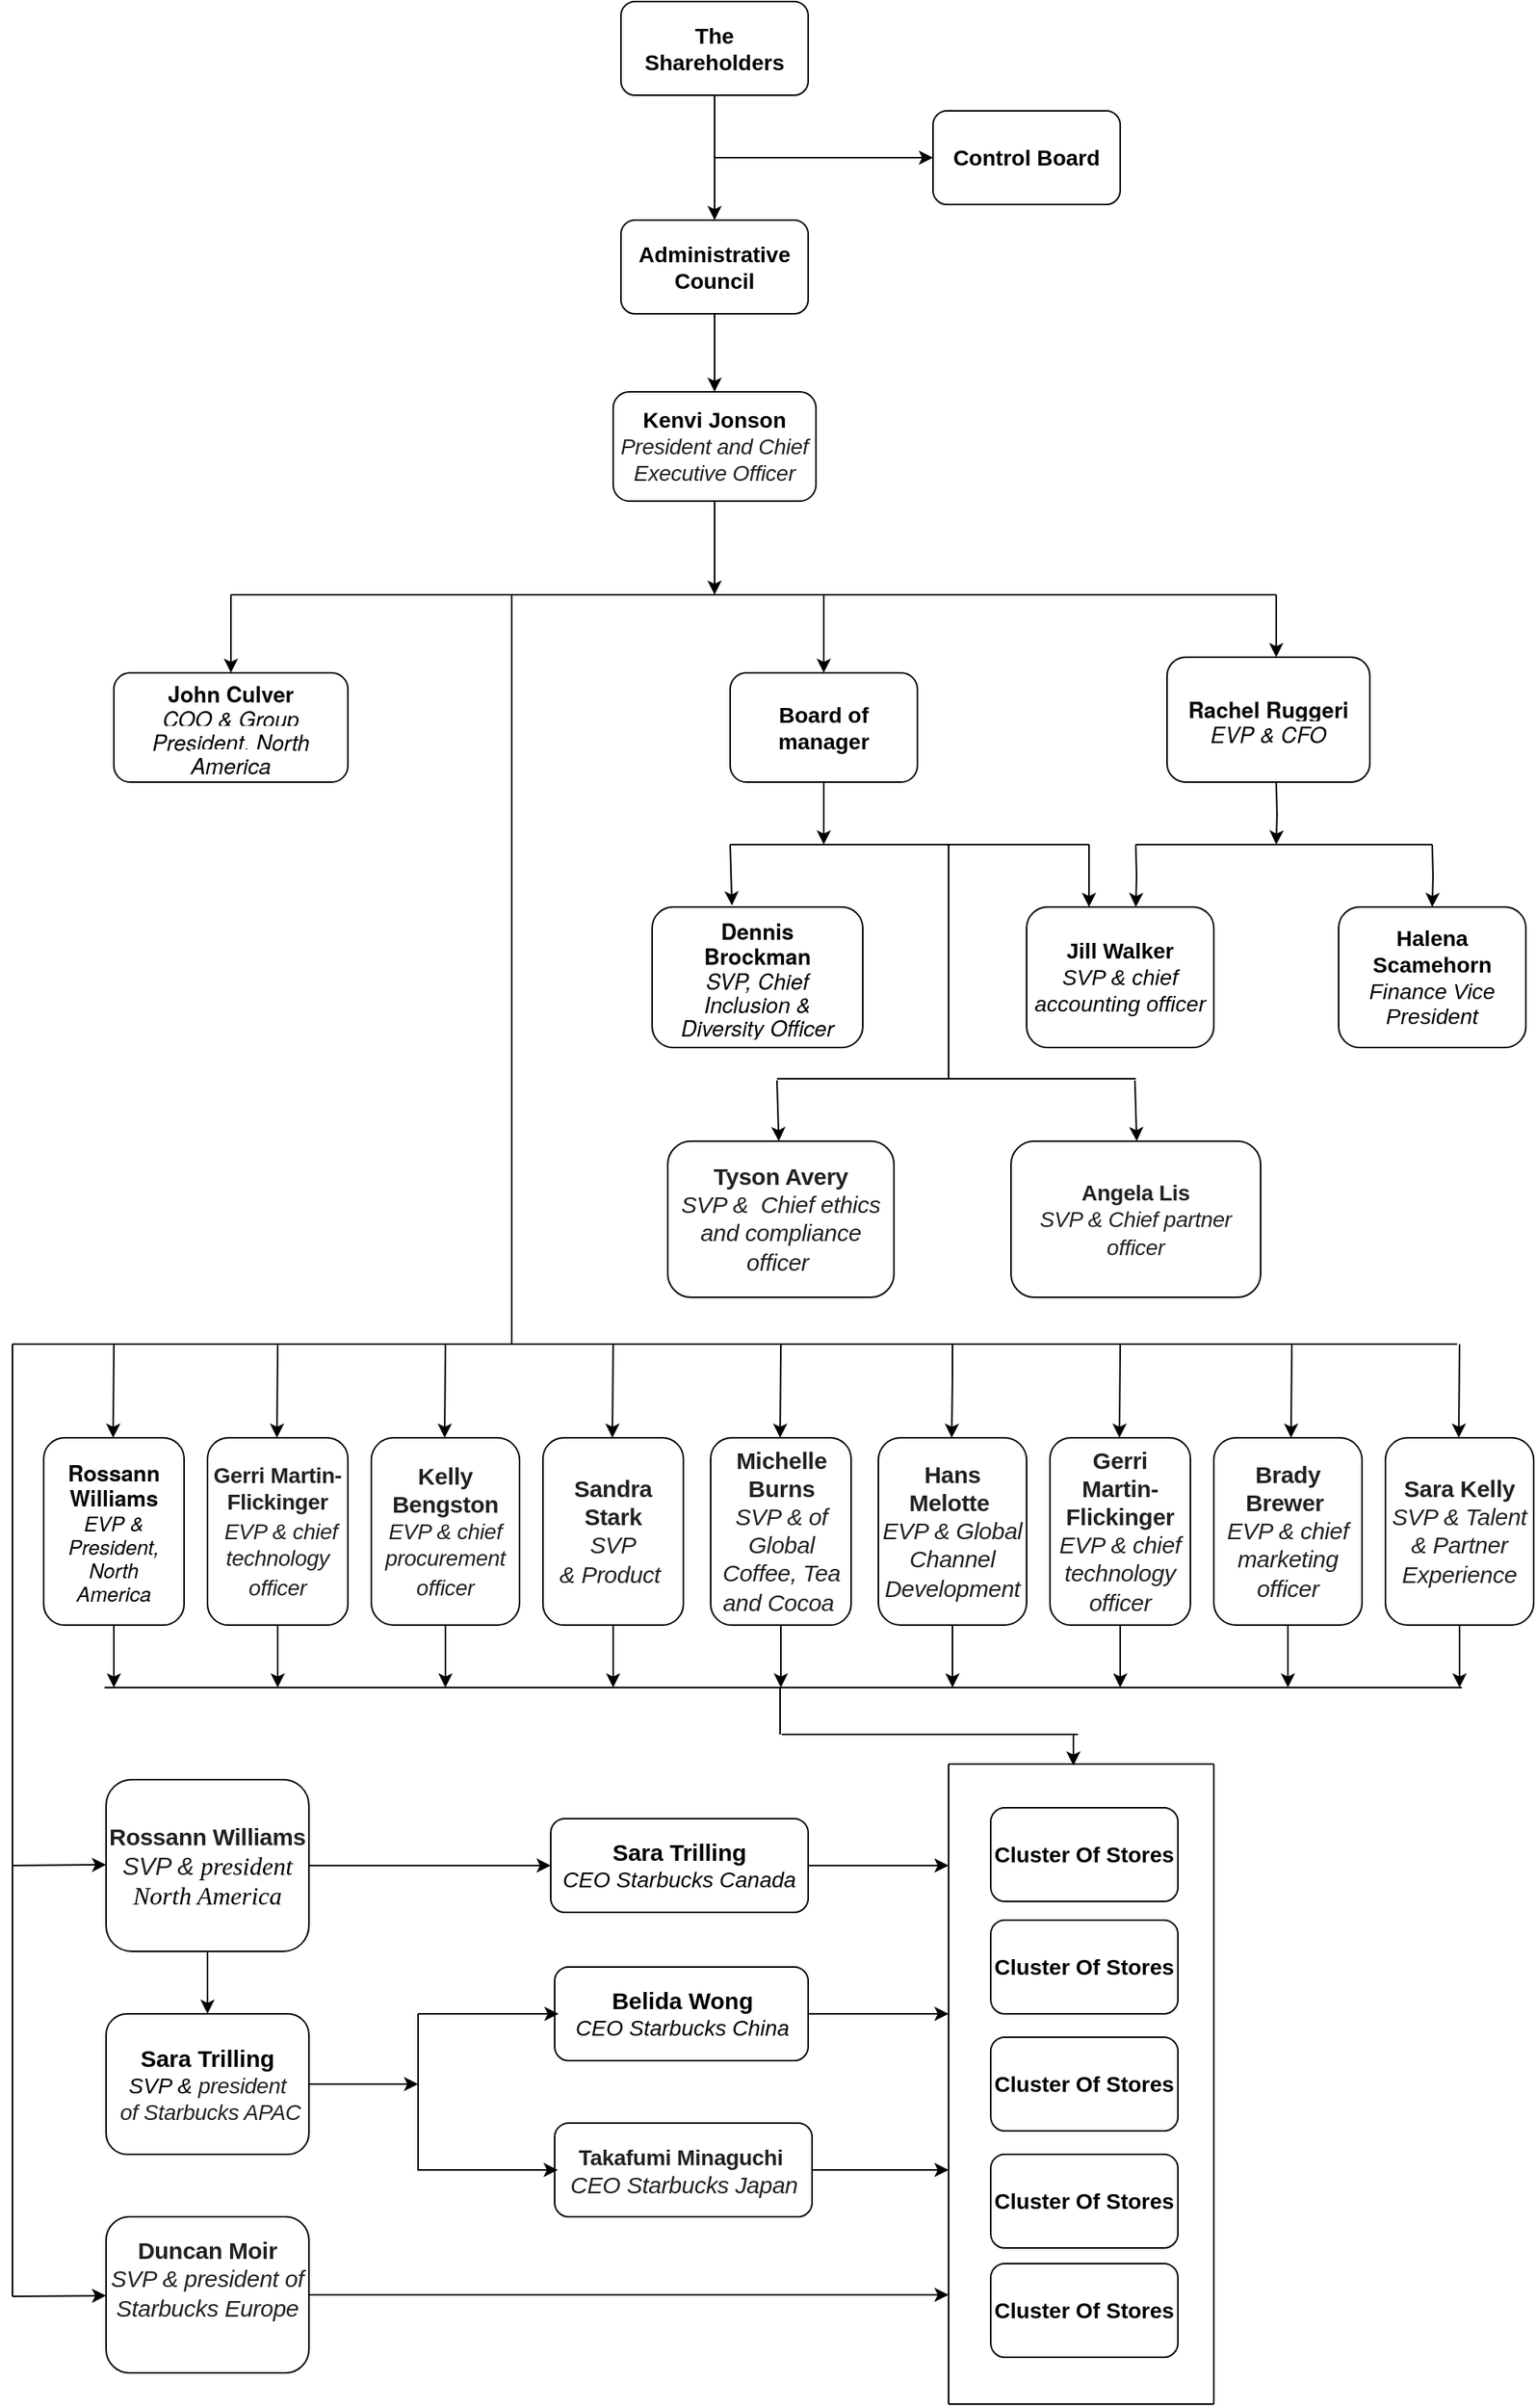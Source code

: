 <mxfile version="15.7.4" type="github"><diagram id="qDQVVjZggAvq5iXtG7DZ" name="Page-1"><mxGraphModel dx="1483" dy="827" grid="0" gridSize="10" guides="1" tooltips="1" connect="1" arrows="1" fold="1" page="1" pageScale="1" pageWidth="1169" pageHeight="1654" math="0" shadow="0"><root><mxCell id="0"/><mxCell id="1" parent="0"/><mxCell id="n83esbBirV2OATA_u-Oh-4" style="edgeStyle=orthogonalEdgeStyle;rounded=0;orthogonalLoop=1;jettySize=auto;html=1;entryX=0.5;entryY=0;entryDx=0;entryDy=0;" edge="1" parent="1" source="n83esbBirV2OATA_u-Oh-1" target="n83esbBirV2OATA_u-Oh-3"><mxGeometry relative="1" as="geometry"/></mxCell><mxCell id="n83esbBirV2OATA_u-Oh-1" value="&lt;b&gt;&lt;font style=&quot;font-size: 14px&quot;&gt;The Shareholders&lt;/font&gt;&lt;/b&gt;" style="rounded=1;whiteSpace=wrap;html=1;" vertex="1" parent="1"><mxGeometry x="480" y="20" width="120" height="60" as="geometry"/></mxCell><mxCell id="n83esbBirV2OATA_u-Oh-10" style="edgeStyle=orthogonalEdgeStyle;rounded=0;orthogonalLoop=1;jettySize=auto;html=1;entryX=0.5;entryY=0;entryDx=0;entryDy=0;" edge="1" parent="1" source="n83esbBirV2OATA_u-Oh-3" target="n83esbBirV2OATA_u-Oh-8"><mxGeometry relative="1" as="geometry"/></mxCell><mxCell id="n83esbBirV2OATA_u-Oh-3" value="&lt;b&gt;&lt;font style=&quot;font-size: 14px&quot;&gt;Administrative Council&lt;/font&gt;&lt;/b&gt;" style="rounded=1;whiteSpace=wrap;html=1;" vertex="1" parent="1"><mxGeometry x="480" y="160" width="120" height="60" as="geometry"/></mxCell><mxCell id="n83esbBirV2OATA_u-Oh-5" value="&lt;b&gt;&lt;font style=&quot;font-size: 14px&quot;&gt;Control Board&lt;/font&gt;&lt;/b&gt;" style="rounded=1;whiteSpace=wrap;html=1;" vertex="1" parent="1"><mxGeometry x="680" y="90" width="120" height="60" as="geometry"/></mxCell><mxCell id="n83esbBirV2OATA_u-Oh-7" value="" style="endArrow=classic;html=1;rounded=0;entryX=0;entryY=0.5;entryDx=0;entryDy=0;" edge="1" parent="1" target="n83esbBirV2OATA_u-Oh-5"><mxGeometry width="50" height="50" relative="1" as="geometry"><mxPoint x="540" y="120" as="sourcePoint"/><mxPoint x="490" y="270" as="targetPoint"/></mxGeometry></mxCell><mxCell id="n83esbBirV2OATA_u-Oh-12" style="edgeStyle=orthogonalEdgeStyle;rounded=0;orthogonalLoop=1;jettySize=auto;html=1;exitX=0.5;exitY=1;exitDx=0;exitDy=0;" edge="1" parent="1" source="n83esbBirV2OATA_u-Oh-8"><mxGeometry relative="1" as="geometry"><mxPoint x="540" y="400" as="targetPoint"/></mxGeometry></mxCell><mxCell id="n83esbBirV2OATA_u-Oh-8" value="&lt;font style=&quot;font-size: 14px&quot;&gt;&lt;b&gt;&lt;font style=&quot;font-size: 14px&quot;&gt;Kenvi Jonson&lt;/font&gt;&lt;/b&gt;&lt;br&gt;&lt;span style=&quot;color: rgba(0 , 0 , 0 , 0.87) ; font-family: &amp;#34;sodo sans&amp;#34; , , &amp;#34;blinkmacsystemfont&amp;#34; , &amp;#34;segoe ui&amp;#34; , &amp;#34;roboto&amp;#34; , &amp;#34;oxygen&amp;#34; , &amp;#34;ubuntu&amp;#34; , &amp;#34;cantarell&amp;#34; , &amp;#34;fira sans&amp;#34; , &amp;#34;droid sans&amp;#34; , &amp;#34;helvetica neue&amp;#34; , sans-serif ; letter-spacing: -0.14px ; background-color: rgb(255 , 255 , 255)&quot;&gt;&lt;font style=&quot;font-size: 14px&quot;&gt;&lt;i&gt;President and Chief Executive Officer&lt;/i&gt;&lt;/font&gt;&lt;/span&gt;&lt;/font&gt;" style="rounded=1;whiteSpace=wrap;html=1;" vertex="1" parent="1"><mxGeometry x="475" y="270" width="130" height="70" as="geometry"/></mxCell><mxCell id="n83esbBirV2OATA_u-Oh-11" value="&lt;div class=&quot;_26nIL&quot; style=&quot;box-sizing: inherit ; outline: none ; margin-bottom: 1px ; padding: 0px 10px ; line-height: 16px ; overflow: hidden ; color: rgb(10 , 10 , 11) ; font-family: &amp;#34;basis grotesque pro&amp;#34; , &amp;#34;helveticaneue&amp;#34; , sans-serif ; font-size: 14px&quot;&gt;&lt;b&gt;&lt;font style=&quot;font-size: 14px&quot;&gt;John Culver&lt;/font&gt;&lt;/b&gt;&lt;/div&gt;&lt;div class=&quot;_1xSyr&quot; style=&quot;box-sizing: inherit ; line-height: 15px ; overflow: hidden ; padding: 0px 10px ; font-family: &amp;#34;basis grotesque pro&amp;#34; , &amp;#34;helveticaneue&amp;#34; , sans-serif ; font-size: 14px&quot;&gt;&lt;span style=&quot;font-family: &amp;#34;basis grotesque pro&amp;#34; , &amp;#34;helveticaneue&amp;#34; , sans-serif ; background-color: rgb(255 , 255 , 255)&quot;&gt;&lt;font style=&quot;font-size: 14px&quot;&gt;&lt;i&gt;COO &amp;amp; Group President, North America&lt;/i&gt;&lt;/font&gt;&lt;/span&gt;&lt;br&gt;&lt;/div&gt;" style="rounded=1;whiteSpace=wrap;html=1;" vertex="1" parent="1"><mxGeometry x="155" y="450" width="150" height="70" as="geometry"/></mxCell><mxCell id="n83esbBirV2OATA_u-Oh-31" style="edgeStyle=orthogonalEdgeStyle;rounded=0;orthogonalLoop=1;jettySize=auto;html=1;exitX=0.5;exitY=1;exitDx=0;exitDy=0;" edge="1" parent="1" source="n83esbBirV2OATA_u-Oh-13"><mxGeometry relative="1" as="geometry"><mxPoint x="610" y="560" as="targetPoint"/></mxGeometry></mxCell><mxCell id="n83esbBirV2OATA_u-Oh-13" value="&lt;b&gt;&lt;font style=&quot;font-size: 14px&quot;&gt;Board of manager&lt;/font&gt;&lt;/b&gt;" style="rounded=1;whiteSpace=wrap;html=1;" vertex="1" parent="1"><mxGeometry x="550" y="450" width="120" height="70" as="geometry"/></mxCell><mxCell id="n83esbBirV2OATA_u-Oh-16" value="&lt;div class=&quot;_26nIL&quot; style=&quot;box-sizing: inherit ; outline: none ; margin-bottom: 1px ; padding: 0px 10px ; line-height: 16px ; overflow: hidden ; color: rgb(10 , 10 , 11) ; font-family: &amp;#34;basis grotesque pro&amp;#34; , &amp;#34;helveticaneue&amp;#34; , sans-serif ; font-size: 14px&quot;&gt;&lt;font style=&quot;box-sizing: inherit ; vertical-align: inherit ; font-size: 14px&quot;&gt;&lt;b&gt;Rachel Ruggeri&lt;/b&gt;&lt;/font&gt;&lt;/div&gt;&lt;div class=&quot;_1xSyr&quot; style=&quot;box-sizing: inherit ; line-height: 15px ; overflow: hidden ; padding: 0px 10px ; font-family: &amp;#34;basis grotesque pro&amp;#34; , &amp;#34;helveticaneue&amp;#34; , sans-serif ; font-size: 14px&quot;&gt;&lt;font style=&quot;box-sizing: inherit ; vertical-align: inherit ; font-size: 14px&quot;&gt;&lt;i&gt;EVP &amp;amp; CFO&lt;/i&gt;&lt;/font&gt;&lt;/div&gt;" style="rounded=1;whiteSpace=wrap;html=1;" vertex="1" parent="1"><mxGeometry x="830" y="440" width="130" height="80" as="geometry"/></mxCell><mxCell id="n83esbBirV2OATA_u-Oh-20" value="" style="endArrow=none;html=1;rounded=0;" edge="1" parent="1"><mxGeometry width="50" height="50" relative="1" as="geometry"><mxPoint x="230" y="400" as="sourcePoint"/><mxPoint x="900" y="400" as="targetPoint"/></mxGeometry></mxCell><mxCell id="n83esbBirV2OATA_u-Oh-23" value="" style="endArrow=classic;html=1;rounded=0;" edge="1" parent="1" target="n83esbBirV2OATA_u-Oh-11"><mxGeometry width="50" height="50" relative="1" as="geometry"><mxPoint x="230" y="400" as="sourcePoint"/><mxPoint x="490" y="470" as="targetPoint"/></mxGeometry></mxCell><mxCell id="n83esbBirV2OATA_u-Oh-24" value="" style="endArrow=classic;html=1;rounded=0;" edge="1" parent="1" target="n83esbBirV2OATA_u-Oh-13"><mxGeometry width="50" height="50" relative="1" as="geometry"><mxPoint x="610" y="400" as="sourcePoint"/><mxPoint x="490" y="470" as="targetPoint"/></mxGeometry></mxCell><mxCell id="n83esbBirV2OATA_u-Oh-25" value="" style="endArrow=classic;html=1;rounded=0;" edge="1" parent="1"><mxGeometry width="50" height="50" relative="1" as="geometry"><mxPoint x="900" y="400" as="sourcePoint"/><mxPoint x="900" y="440" as="targetPoint"/></mxGeometry></mxCell><mxCell id="n83esbBirV2OATA_u-Oh-26" value="&lt;div class=&quot;_26nIL&quot; style=&quot;box-sizing: inherit ; outline: none ; margin-bottom: 1px ; padding: 0px 10px ; line-height: 16px ; overflow: hidden ; color: rgb(10 , 10 , 11) ; font-family: &amp;#34;basis grotesque pro&amp;#34; , &amp;#34;helveticaneue&amp;#34; , sans-serif ; font-size: 14px&quot;&gt;&lt;b&gt;&lt;font style=&quot;font-size: 14px&quot;&gt;Dennis Brockman&lt;/font&gt;&lt;/b&gt;&lt;/div&gt;&lt;div class=&quot;_1xSyr&quot; style=&quot;box-sizing: inherit ; line-height: 15px ; overflow: hidden ; padding: 0px 10px ; font-family: &amp;#34;basis grotesque pro&amp;#34; , &amp;#34;helveticaneue&amp;#34; , sans-serif ; font-size: 14px&quot;&gt;&lt;font style=&quot;font-size: 14px&quot;&gt;&lt;i&gt;SVP, Chief Inclusion &amp;amp; Diversity Officer&lt;/i&gt;&lt;/font&gt;&lt;/div&gt;" style="rounded=1;whiteSpace=wrap;html=1;" vertex="1" parent="1"><mxGeometry x="500" y="600" width="135" height="90" as="geometry"/></mxCell><mxCell id="n83esbBirV2OATA_u-Oh-27" value="&lt;font style=&quot;font-size: 14px&quot;&gt;&lt;font style=&quot;font-size: 14px&quot;&gt;&lt;b&gt;Jill Walker&lt;/b&gt;&lt;/font&gt;&lt;br&gt;&lt;i&gt;SVP &amp;amp; chief accounting officer&lt;/i&gt;&lt;/font&gt;" style="rounded=1;whiteSpace=wrap;html=1;" vertex="1" parent="1"><mxGeometry x="740" y="600" width="120" height="90" as="geometry"/></mxCell><mxCell id="n83esbBirV2OATA_u-Oh-28" value="&lt;font style=&quot;font-size: 14px&quot;&gt;&lt;b&gt;&lt;font style=&quot;font-size: 14px&quot;&gt;Halena Scamehorn&lt;/font&gt;&lt;/b&gt;&lt;br&gt;&lt;i&gt;Finance Vice President&lt;/i&gt;&lt;/font&gt;" style="rounded=1;whiteSpace=wrap;html=1;" vertex="1" parent="1"><mxGeometry x="940" y="600" width="120" height="90" as="geometry"/></mxCell><mxCell id="n83esbBirV2OATA_u-Oh-32" value="" style="endArrow=none;html=1;rounded=0;" edge="1" parent="1"><mxGeometry width="50" height="50" relative="1" as="geometry"><mxPoint x="550" y="560" as="sourcePoint"/><mxPoint x="780" y="560" as="targetPoint"/></mxGeometry></mxCell><mxCell id="n83esbBirV2OATA_u-Oh-33" value="" style="endArrow=classic;html=1;rounded=0;entryX=0.379;entryY=-0.011;entryDx=0;entryDy=0;entryPerimeter=0;" edge="1" parent="1" target="n83esbBirV2OATA_u-Oh-26"><mxGeometry width="50" height="50" relative="1" as="geometry"><mxPoint x="550" y="560" as="sourcePoint"/><mxPoint x="580" y="600" as="targetPoint"/></mxGeometry></mxCell><mxCell id="n83esbBirV2OATA_u-Oh-34" value="" style="endArrow=classic;html=1;rounded=0;" edge="1" parent="1"><mxGeometry width="50" height="50" relative="1" as="geometry"><mxPoint x="780" y="560" as="sourcePoint"/><mxPoint x="780" y="600" as="targetPoint"/></mxGeometry></mxCell><mxCell id="n83esbBirV2OATA_u-Oh-35" value="" style="endArrow=none;html=1;rounded=0;" edge="1" parent="1"><mxGeometry width="50" height="50" relative="1" as="geometry"><mxPoint x="810" y="560" as="sourcePoint"/><mxPoint x="1000" y="560" as="targetPoint"/></mxGeometry></mxCell><mxCell id="n83esbBirV2OATA_u-Oh-37" style="edgeStyle=orthogonalEdgeStyle;rounded=0;orthogonalLoop=1;jettySize=auto;html=1;exitX=0.5;exitY=1;exitDx=0;exitDy=0;" edge="1" parent="1"><mxGeometry relative="1" as="geometry"><mxPoint x="900" y="560" as="targetPoint"/><mxPoint x="900" y="520" as="sourcePoint"/></mxGeometry></mxCell><mxCell id="n83esbBirV2OATA_u-Oh-39" style="edgeStyle=orthogonalEdgeStyle;rounded=0;orthogonalLoop=1;jettySize=auto;html=1;exitX=0.5;exitY=1;exitDx=0;exitDy=0;" edge="1" parent="1"><mxGeometry relative="1" as="geometry"><mxPoint x="810" y="600" as="targetPoint"/><mxPoint x="810" y="560" as="sourcePoint"/></mxGeometry></mxCell><mxCell id="n83esbBirV2OATA_u-Oh-40" style="edgeStyle=orthogonalEdgeStyle;rounded=0;orthogonalLoop=1;jettySize=auto;html=1;exitX=0.5;exitY=1;exitDx=0;exitDy=0;" edge="1" parent="1"><mxGeometry relative="1" as="geometry"><mxPoint x="1000" y="600" as="targetPoint"/><mxPoint x="1000" y="560" as="sourcePoint"/></mxGeometry></mxCell><mxCell id="n83esbBirV2OATA_u-Oh-41" value="&lt;font style=&quot;font-size: 15px&quot;&gt;&lt;span style=&quot;color: rgba(0 , 0 , 0 , 0.87) ; letter-spacing: -0.14px ; background-color: rgb(255 , 255 , 255)&quot;&gt;&lt;b&gt;&lt;font style=&quot;font-size: 15px&quot;&gt;Tyson Avery&lt;/font&gt;&lt;/b&gt;&lt;br&gt;&lt;font style=&quot;font-size: 15px&quot;&gt;&lt;i&gt;SVP &amp;amp;&amp;nbsp;&lt;/i&gt;&lt;/font&gt;&lt;/span&gt;&lt;span style=&quot;color: rgba(0 , 0 , 0 , 0.87) ; letter-spacing: -0.14px ; background-color: rgb(255 , 255 , 255)&quot;&gt;&lt;font style=&quot;font-size: 15px&quot;&gt;&lt;i&gt;&amp;nbsp;Chief ethics and compliance officer&amp;nbsp;&lt;/i&gt;&lt;/font&gt;&lt;/span&gt;&lt;/font&gt;&lt;span style=&quot;color: rgba(0 , 0 , 0 , 0.87) ; font-family: &amp;#34;sodo sans&amp;#34; , , &amp;#34;blinkmacsystemfont&amp;#34; , &amp;#34;segoe ui&amp;#34; , &amp;#34;roboto&amp;#34; , &amp;#34;oxygen&amp;#34; , &amp;#34;ubuntu&amp;#34; , &amp;#34;cantarell&amp;#34; , &amp;#34;fira sans&amp;#34; , &amp;#34;droid sans&amp;#34; , &amp;#34;helvetica neue&amp;#34; , sans-serif ; font-size: 16px ; letter-spacing: -0.14px ; background-color: rgb(255 , 255 , 255)&quot;&gt;&lt;br&gt;&lt;/span&gt;" style="rounded=1;whiteSpace=wrap;html=1;fontSize=12;" vertex="1" parent="1"><mxGeometry x="510" y="750" width="145" height="100" as="geometry"/></mxCell><mxCell id="n83esbBirV2OATA_u-Oh-42" value="&lt;span style=&quot;color: rgba(0 , 0 , 0 , 0.87) ; letter-spacing: -0.14px ; background-color: rgb(255 , 255 , 255) ; font-size: 14px&quot;&gt;&lt;b style=&quot;font-size: 15px&quot;&gt;&lt;font style=&quot;font-size: 14px&quot;&gt;Angela Lis&lt;/font&gt;&lt;/b&gt;&lt;br&gt;&lt;font style=&quot;font-size: 14px&quot;&gt;&lt;i&gt;SVP &amp;amp; C&lt;/i&gt;&lt;/font&gt;&lt;/span&gt;&lt;span style=&quot;color: rgba(0 , 0 , 0 , 0.87) ; letter-spacing: -0.14px ; background-color: rgb(255 , 255 , 255) ; font-size: 14px&quot;&gt;&lt;font style=&quot;font-size: 14px&quot;&gt;&lt;i&gt;hief partner officer&lt;/i&gt;&lt;/font&gt;&lt;/span&gt;&lt;span style=&quot;color: rgba(0 , 0 , 0 , 0.87) ; font-family: &amp;#34;sodo sans&amp;#34; , , &amp;#34;blinkmacsystemfont&amp;#34; , &amp;#34;segoe ui&amp;#34; , &amp;#34;roboto&amp;#34; , &amp;#34;oxygen&amp;#34; , &amp;#34;ubuntu&amp;#34; , &amp;#34;cantarell&amp;#34; , &amp;#34;fira sans&amp;#34; , &amp;#34;droid sans&amp;#34; , &amp;#34;helvetica neue&amp;#34; , sans-serif ; font-size: 16px ; letter-spacing: -0.14px ; background-color: rgb(255 , 255 , 255)&quot;&gt;&lt;br&gt;&lt;/span&gt;" style="rounded=1;whiteSpace=wrap;html=1;fontSize=12;" vertex="1" parent="1"><mxGeometry x="730" y="750" width="160" height="100" as="geometry"/></mxCell><mxCell id="n83esbBirV2OATA_u-Oh-43" value="" style="endArrow=none;html=1;rounded=0;fontSize=12;" edge="1" parent="1"><mxGeometry width="50" height="50" relative="1" as="geometry"><mxPoint x="690" y="560" as="sourcePoint"/><mxPoint x="690" y="710" as="targetPoint"/></mxGeometry></mxCell><mxCell id="n83esbBirV2OATA_u-Oh-45" value="" style="endArrow=none;html=1;rounded=0;" edge="1" parent="1"><mxGeometry width="50" height="50" relative="1" as="geometry"><mxPoint x="580" y="710" as="sourcePoint"/><mxPoint x="810" y="710" as="targetPoint"/></mxGeometry></mxCell><mxCell id="n83esbBirV2OATA_u-Oh-46" value="" style="endArrow=classic;html=1;rounded=0;entryX=0.379;entryY=-0.011;entryDx=0;entryDy=0;entryPerimeter=0;" edge="1" parent="1"><mxGeometry width="50" height="50" relative="1" as="geometry"><mxPoint x="580" y="710.99" as="sourcePoint"/><mxPoint x="581.165" y="750" as="targetPoint"/></mxGeometry></mxCell><mxCell id="n83esbBirV2OATA_u-Oh-48" value="" style="endArrow=classic;html=1;rounded=0;entryX=0.379;entryY=-0.011;entryDx=0;entryDy=0;entryPerimeter=0;" edge="1" parent="1"><mxGeometry width="50" height="50" relative="1" as="geometry"><mxPoint x="809.42" y="710.99" as="sourcePoint"/><mxPoint x="810.585" y="750" as="targetPoint"/></mxGeometry></mxCell><mxCell id="n83esbBirV2OATA_u-Oh-114" style="edgeStyle=orthogonalEdgeStyle;rounded=0;orthogonalLoop=1;jettySize=auto;html=1;fontSize=14;fontColor=#000000;" edge="1" parent="1" source="n83esbBirV2OATA_u-Oh-50"><mxGeometry relative="1" as="geometry"><mxPoint x="155" y="1100" as="targetPoint"/></mxGeometry></mxCell><mxCell id="n83esbBirV2OATA_u-Oh-50" value="&lt;div class=&quot;_26nIL&quot; style=&quot;box-sizing: inherit ; outline: none ; font-size: 14px ; margin-bottom: 1px ; padding: 0px 10px ; line-height: 16px ; overflow: hidden ; color: rgb(10 , 10 , 11) ; font-family: &amp;#34;basis grotesque pro&amp;#34; , &amp;#34;helveticaneue&amp;#34; , sans-serif&quot;&gt;&lt;b&gt;Rossann Williams&lt;/b&gt;&lt;/div&gt;&lt;div class=&quot;_1xSyr&quot; style=&quot;box-sizing: inherit ; font-size: 13px ; line-height: 15px ; overflow: hidden ; padding: 0px 10px ; font-family: &amp;#34;basis grotesque pro&amp;#34; , &amp;#34;helveticaneue&amp;#34; , sans-serif&quot;&gt;&lt;i&gt;EVP &amp;amp; President, North America&lt;/i&gt;&lt;/div&gt;" style="rounded=1;whiteSpace=wrap;html=1;fontSize=12;" vertex="1" parent="1"><mxGeometry x="110" y="940" width="90" height="120" as="geometry"/></mxCell><mxCell id="n83esbBirV2OATA_u-Oh-115" style="edgeStyle=orthogonalEdgeStyle;rounded=0;orthogonalLoop=1;jettySize=auto;html=1;fontSize=14;fontColor=#000000;" edge="1" parent="1" source="n83esbBirV2OATA_u-Oh-51"><mxGeometry relative="1" as="geometry"><mxPoint x="260" y="1100" as="targetPoint"/></mxGeometry></mxCell><mxCell id="n83esbBirV2OATA_u-Oh-51" value="&lt;span style=&quot;color: rgba(0 , 0 , 0 , 0.87) ; letter-spacing: -0.14px ; background-color: rgb(255 , 255 , 255)&quot;&gt;&lt;font size=&quot;1&quot;&gt;&lt;b style=&quot;font-size: 14px&quot;&gt;Gerri Martin-Flickinger&lt;/b&gt;&lt;/font&gt;&lt;br&gt;&lt;/span&gt;&lt;span style=&quot;color: rgba(0 , 0 , 0 , 0.87) ; font-family: &amp;#34;sodo sans&amp;#34; , , &amp;#34;blinkmacsystemfont&amp;#34; , &amp;#34;segoe ui&amp;#34; , &amp;#34;roboto&amp;#34; , &amp;#34;oxygen&amp;#34; , &amp;#34;ubuntu&amp;#34; , &amp;#34;cantarell&amp;#34; , &amp;#34;fira sans&amp;#34; , &amp;#34;droid sans&amp;#34; , &amp;#34;helvetica neue&amp;#34; , sans-serif ; font-size: 16px ; letter-spacing: -0.14px ; background-color: rgb(255 , 255 , 255)&quot;&gt;&amp;nbsp;&lt;/span&gt;&lt;span style=&quot;color: rgba(0 , 0 , 0 , 0.87) ; letter-spacing: -0.14px ; background-color: rgb(255 , 255 , 255)&quot;&gt;&lt;font style=&quot;font-size: 14px&quot;&gt;&lt;i&gt;EVP &amp;amp; chief technology officer&lt;/i&gt;&lt;/font&gt;&lt;/span&gt;&lt;span style=&quot;color: rgba(0 , 0 , 0 , 0.87) ; font-family: &amp;#34;sodo sans&amp;#34; , , &amp;#34;blinkmacsystemfont&amp;#34; , &amp;#34;segoe ui&amp;#34; , &amp;#34;roboto&amp;#34; , &amp;#34;oxygen&amp;#34; , &amp;#34;ubuntu&amp;#34; , &amp;#34;cantarell&amp;#34; , &amp;#34;fira sans&amp;#34; , &amp;#34;droid sans&amp;#34; , &amp;#34;helvetica neue&amp;#34; , sans-serif ; font-size: 16px ; letter-spacing: -0.14px ; background-color: rgb(255 , 255 , 255)&quot;&gt;&lt;br&gt;&lt;/span&gt;" style="rounded=1;whiteSpace=wrap;html=1;fontSize=12;" vertex="1" parent="1"><mxGeometry x="215" y="940" width="90" height="120" as="geometry"/></mxCell><mxCell id="n83esbBirV2OATA_u-Oh-116" style="edgeStyle=orthogonalEdgeStyle;rounded=0;orthogonalLoop=1;jettySize=auto;html=1;fontSize=14;fontColor=#000000;" edge="1" parent="1" source="n83esbBirV2OATA_u-Oh-53"><mxGeometry relative="1" as="geometry"><mxPoint x="367.5" y="1100" as="targetPoint"/></mxGeometry></mxCell><mxCell id="n83esbBirV2OATA_u-Oh-53" value="&lt;span style=&quot;color: rgba(0 , 0 , 0 , 0.87) ; letter-spacing: -0.14px ; background-color: rgb(255 , 255 , 255) ; font-size: 14px&quot;&gt;&lt;font style=&quot;font-size: 15px&quot; size=&quot;1&quot;&gt;&lt;b style=&quot;font-size: 15px&quot;&gt;Kelly Bengston&lt;/b&gt;&lt;/font&gt;&lt;br&gt;&lt;font style=&quot;font-size: 14px&quot;&gt;&lt;i&gt;EVP &amp;amp;&amp;nbsp;&lt;/i&gt;&lt;/font&gt;&lt;/span&gt;&lt;span style=&quot;color: rgba(0 , 0 , 0 , 0.87) ; letter-spacing: -0.14px ; background-color: rgb(255 , 255 , 255) ; font-size: 14px&quot;&gt;&lt;font style=&quot;font-size: 14px&quot;&gt;&lt;i&gt;chief procurement officer&lt;/i&gt;&lt;/font&gt;&lt;/span&gt;&lt;span style=&quot;color: rgba(0 , 0 , 0 , 0.87) ; font-family: &amp;#34;sodo sans&amp;#34; , , &amp;#34;blinkmacsystemfont&amp;#34; , &amp;#34;segoe ui&amp;#34; , &amp;#34;roboto&amp;#34; , &amp;#34;oxygen&amp;#34; , &amp;#34;ubuntu&amp;#34; , &amp;#34;cantarell&amp;#34; , &amp;#34;fira sans&amp;#34; , &amp;#34;droid sans&amp;#34; , &amp;#34;helvetica neue&amp;#34; , sans-serif ; font-size: 16px ; letter-spacing: -0.14px ; background-color: rgb(255 , 255 , 255)&quot;&gt;&lt;br&gt;&lt;/span&gt;" style="rounded=1;whiteSpace=wrap;html=1;fontSize=12;" vertex="1" parent="1"><mxGeometry x="320" y="940" width="95" height="120" as="geometry"/></mxCell><mxCell id="n83esbBirV2OATA_u-Oh-117" style="edgeStyle=orthogonalEdgeStyle;rounded=0;orthogonalLoop=1;jettySize=auto;html=1;fontSize=14;fontColor=#000000;" edge="1" parent="1" source="n83esbBirV2OATA_u-Oh-59"><mxGeometry relative="1" as="geometry"><mxPoint x="475" y="1100" as="targetPoint"/></mxGeometry></mxCell><mxCell id="n83esbBirV2OATA_u-Oh-59" value="&lt;span style=&quot;color: rgba(0 , 0 , 0 , 0.87) ; letter-spacing: -0.14px ; background-color: rgb(255 , 255 , 255) ; font-size: 15px&quot;&gt;&lt;font style=&quot;font-size: 15px&quot;&gt;&lt;b&gt;Sandra Stark&lt;/b&gt;&lt;/font&gt;&lt;br&gt;&lt;font style=&quot;font-size: 15px&quot;&gt;&lt;i&gt;SVP &amp;amp;&amp;nbsp;&lt;/i&gt;&lt;/font&gt;&lt;/span&gt;&lt;span style=&quot;color: rgba(0 , 0 , 0 , 0.87) ; letter-spacing: -0.14px ; background-color: rgb(255 , 255 , 255) ; font-size: 15px&quot;&gt;&lt;font style=&quot;font-size: 15px&quot;&gt;&lt;i&gt;Product&amp;nbsp;&lt;/i&gt;&lt;/font&gt;&lt;/span&gt;&lt;span style=&quot;color: rgba(0 , 0 , 0 , 0.87) ; font-family: &amp;#34;sodo sans&amp;#34; , , &amp;#34;blinkmacsystemfont&amp;#34; , &amp;#34;segoe ui&amp;#34; , &amp;#34;roboto&amp;#34; , &amp;#34;oxygen&amp;#34; , &amp;#34;ubuntu&amp;#34; , &amp;#34;cantarell&amp;#34; , &amp;#34;fira sans&amp;#34; , &amp;#34;droid sans&amp;#34; , &amp;#34;helvetica neue&amp;#34; , sans-serif ; font-size: 16px ; letter-spacing: -0.14px ; background-color: rgb(255 , 255 , 255)&quot;&gt;&lt;br&gt;&lt;/span&gt;" style="rounded=1;whiteSpace=wrap;html=1;fontSize=12;" vertex="1" parent="1"><mxGeometry x="430" y="940" width="90" height="120" as="geometry"/></mxCell><mxCell id="n83esbBirV2OATA_u-Oh-118" style="edgeStyle=orthogonalEdgeStyle;rounded=0;orthogonalLoop=1;jettySize=auto;html=1;fontSize=14;fontColor=#000000;" edge="1" parent="1" source="n83esbBirV2OATA_u-Oh-60"><mxGeometry relative="1" as="geometry"><mxPoint x="582.5" y="1100" as="targetPoint"/></mxGeometry></mxCell><mxCell id="n83esbBirV2OATA_u-Oh-60" value="&lt;span style=&quot;color: rgba(0 , 0 , 0 , 0.87) ; letter-spacing: -0.14px ; background-color: rgb(255 , 255 , 255) ; font-size: 15px&quot;&gt;&lt;font style=&quot;font-size: 15px&quot;&gt;&lt;b&gt;Michelle Burns&lt;/b&gt;&lt;/font&gt;&lt;br&gt;&lt;i&gt;&lt;font style=&quot;font-size: 15px&quot;&gt;SVP &amp;amp;&amp;nbsp;&lt;/font&gt;&lt;/i&gt;&lt;/span&gt;&lt;span style=&quot;color: rgba(0 , 0 , 0 , 0.87) ; letter-spacing: -0.14px ; background-color: rgb(255 , 255 , 255) ; font-size: 15px&quot;&gt;&lt;i&gt;&lt;font style=&quot;font-size: 15px&quot;&gt;of Global Coffee, Tea and Cocoa&amp;nbsp;&lt;/font&gt;&lt;/i&gt;&lt;/span&gt;&lt;span style=&quot;color: rgba(0 , 0 , 0 , 0.87) ; font-family: &amp;#34;sodo sans&amp;#34; , , &amp;#34;blinkmacsystemfont&amp;#34; , &amp;#34;segoe ui&amp;#34; , &amp;#34;roboto&amp;#34; , &amp;#34;oxygen&amp;#34; , &amp;#34;ubuntu&amp;#34; , &amp;#34;cantarell&amp;#34; , &amp;#34;fira sans&amp;#34; , &amp;#34;droid sans&amp;#34; , &amp;#34;helvetica neue&amp;#34; , sans-serif ; font-size: 16px ; letter-spacing: -0.14px ; background-color: rgb(255 , 255 , 255)&quot;&gt;&lt;br&gt;&lt;/span&gt;" style="rounded=1;whiteSpace=wrap;html=1;fontSize=12;" vertex="1" parent="1"><mxGeometry x="537.5" y="940" width="90" height="120" as="geometry"/></mxCell><mxCell id="n83esbBirV2OATA_u-Oh-120" style="edgeStyle=orthogonalEdgeStyle;rounded=0;orthogonalLoop=1;jettySize=auto;html=1;fontSize=14;fontColor=#000000;" edge="1" parent="1" source="n83esbBirV2OATA_u-Oh-61"><mxGeometry relative="1" as="geometry"><mxPoint x="692.5" y="1100" as="targetPoint"/></mxGeometry></mxCell><mxCell id="n83esbBirV2OATA_u-Oh-61" value="&lt;span style=&quot;color: rgba(0 , 0 , 0 , 0.87) ; letter-spacing: -0.14px ; background-color: rgb(255 , 255 , 255) ; font-size: 15px&quot;&gt;&lt;font style=&quot;font-size: 15px&quot;&gt;&lt;b&gt;Hans Melotte&amp;nbsp;&lt;/b&gt;&lt;/font&gt;&lt;br&gt;&lt;font style=&quot;font-size: 15px&quot;&gt;&lt;i&gt;EVP &amp;amp;&lt;/i&gt;&lt;/font&gt;&lt;/span&gt;&lt;span style=&quot;color: rgba(0 , 0 , 0 , 0.87) ; letter-spacing: -0.14px ; background-color: rgb(255 , 255 , 255) ; font-size: 15px&quot;&gt;&lt;font style=&quot;font-size: 15px&quot;&gt;&lt;i&gt;&amp;nbsp;Global Channel Development&lt;/i&gt;&lt;/font&gt;&lt;/span&gt;&lt;span style=&quot;color: rgba(0 , 0 , 0 , 0.87) ; font-family: &amp;#34;sodo sans&amp;#34; , , &amp;#34;blinkmacsystemfont&amp;#34; , &amp;#34;segoe ui&amp;#34; , &amp;#34;roboto&amp;#34; , &amp;#34;oxygen&amp;#34; , &amp;#34;ubuntu&amp;#34; , &amp;#34;cantarell&amp;#34; , &amp;#34;fira sans&amp;#34; , &amp;#34;droid sans&amp;#34; , &amp;#34;helvetica neue&amp;#34; , sans-serif ; font-size: 16px ; letter-spacing: -0.14px ; background-color: rgb(255 , 255 , 255)&quot;&gt;&lt;br&gt;&lt;/span&gt;" style="rounded=1;whiteSpace=wrap;html=1;fontSize=12;" vertex="1" parent="1"><mxGeometry x="645" y="940" width="95" height="120" as="geometry"/></mxCell><mxCell id="n83esbBirV2OATA_u-Oh-121" style="edgeStyle=orthogonalEdgeStyle;rounded=0;orthogonalLoop=1;jettySize=auto;html=1;fontSize=14;fontColor=#000000;" edge="1" parent="1" source="n83esbBirV2OATA_u-Oh-62"><mxGeometry relative="1" as="geometry"><mxPoint x="800" y="1100" as="targetPoint"/></mxGeometry></mxCell><mxCell id="n83esbBirV2OATA_u-Oh-62" value="&lt;span style=&quot;color: rgba(0 , 0 , 0 , 0.87) ; letter-spacing: -0.14px ; background-color: rgb(255 , 255 , 255) ; font-size: 15px&quot;&gt;&lt;font style=&quot;font-size: 15px&quot;&gt;&lt;b&gt;Gerri Martin-Flickinger&lt;/b&gt;&lt;/font&gt;&lt;br&gt;&lt;font style=&quot;font-size: 15px&quot;&gt;&lt;i&gt;EVP &amp;amp;&amp;nbsp;&lt;/i&gt;&lt;/font&gt;&lt;/span&gt;&lt;span style=&quot;color: rgba(0 , 0 , 0 , 0.87) ; letter-spacing: -0.14px ; background-color: rgb(255 , 255 , 255) ; font-size: 15px&quot;&gt;&lt;font style=&quot;font-size: 15px&quot;&gt;&lt;i&gt;chief technology officer&lt;/i&gt;&lt;/font&gt;&lt;/span&gt;&lt;span style=&quot;color: rgba(0 , 0 , 0 , 0.87) ; font-family: &amp;#34;sodo sans&amp;#34; , , &amp;#34;blinkmacsystemfont&amp;#34; , &amp;#34;segoe ui&amp;#34; , &amp;#34;roboto&amp;#34; , &amp;#34;oxygen&amp;#34; , &amp;#34;ubuntu&amp;#34; , &amp;#34;cantarell&amp;#34; , &amp;#34;fira sans&amp;#34; , &amp;#34;droid sans&amp;#34; , &amp;#34;helvetica neue&amp;#34; , sans-serif ; font-size: 16px ; letter-spacing: -0.14px ; background-color: rgb(255 , 255 , 255)&quot;&gt;&lt;br&gt;&lt;/span&gt;" style="rounded=1;whiteSpace=wrap;html=1;fontSize=12;" vertex="1" parent="1"><mxGeometry x="755" y="940" width="90" height="120" as="geometry"/></mxCell><mxCell id="n83esbBirV2OATA_u-Oh-134" style="edgeStyle=orthogonalEdgeStyle;rounded=0;orthogonalLoop=1;jettySize=auto;html=1;fontSize=15;fontColor=#000000;" edge="1" parent="1" source="n83esbBirV2OATA_u-Oh-63"><mxGeometry relative="1" as="geometry"><mxPoint x="907.5" y="1100" as="targetPoint"/></mxGeometry></mxCell><mxCell id="n83esbBirV2OATA_u-Oh-63" value="&lt;span style=&quot;color: rgba(0 , 0 , 0 , 0.87) ; letter-spacing: -0.14px ; background-color: rgb(255 , 255 , 255) ; font-size: 15px&quot;&gt;&lt;font style=&quot;font-size: 15px&quot;&gt;&lt;b&gt;Brady Brewer&amp;nbsp;&lt;/b&gt;&lt;/font&gt;&lt;br&gt;&lt;font style=&quot;font-size: 15px&quot;&gt;&lt;i&gt;EVP &amp;amp;&amp;nbsp;&lt;/i&gt;&lt;/font&gt;&lt;/span&gt;&lt;span style=&quot;color: rgba(0 , 0 , 0 , 0.87) ; letter-spacing: -0.14px ; background-color: rgb(255 , 255 , 255) ; font-size: 15px&quot;&gt;&lt;font style=&quot;font-size: 15px&quot;&gt;&lt;i&gt;chief marketing officer&lt;/i&gt;&lt;/font&gt;&lt;/span&gt;&lt;span style=&quot;color: rgba(0 , 0 , 0 , 0.87) ; font-family: &amp;#34;sodo sans&amp;#34; , , &amp;#34;blinkmacsystemfont&amp;#34; , &amp;#34;segoe ui&amp;#34; , &amp;#34;roboto&amp;#34; , &amp;#34;oxygen&amp;#34; , &amp;#34;ubuntu&amp;#34; , &amp;#34;cantarell&amp;#34; , &amp;#34;fira sans&amp;#34; , &amp;#34;droid sans&amp;#34; , &amp;#34;helvetica neue&amp;#34; , sans-serif ; font-size: 16px ; letter-spacing: -0.14px ; background-color: rgb(255 , 255 , 255)&quot;&gt;&lt;br&gt;&lt;/span&gt;" style="rounded=1;whiteSpace=wrap;html=1;fontSize=12;" vertex="1" parent="1"><mxGeometry x="860" y="940" width="95" height="120" as="geometry"/></mxCell><mxCell id="n83esbBirV2OATA_u-Oh-123" style="edgeStyle=orthogonalEdgeStyle;rounded=0;orthogonalLoop=1;jettySize=auto;html=1;fontSize=14;fontColor=#000000;" edge="1" parent="1" source="n83esbBirV2OATA_u-Oh-64"><mxGeometry relative="1" as="geometry"><mxPoint x="1017.5" y="1100" as="targetPoint"/></mxGeometry></mxCell><mxCell id="n83esbBirV2OATA_u-Oh-64" value="&lt;span style=&quot;color: rgba(0 , 0 , 0 , 0.87) ; letter-spacing: -0.14px ; background-color: rgb(255 , 255 , 255) ; font-size: 15px&quot;&gt;&lt;font style=&quot;font-size: 15px&quot;&gt;&lt;b&gt;Sara Kelly&lt;/b&gt;&lt;/font&gt;&lt;br&gt;&lt;font style=&quot;font-size: 15px&quot;&gt;&lt;i&gt;SVP &amp;amp;&amp;nbsp;&lt;/i&gt;&lt;/font&gt;&lt;/span&gt;&lt;span style=&quot;color: rgba(0 , 0 , 0 , 0.87) ; letter-spacing: -0.14px ; background-color: rgb(255 , 255 , 255) ; font-size: 15px&quot;&gt;&lt;font style=&quot;font-size: 15px&quot;&gt;&lt;i&gt;Talent &amp;amp; Partner Experience&lt;/i&gt;&lt;/font&gt;&lt;/span&gt;&lt;span style=&quot;color: rgba(0 , 0 , 0 , 0.87) ; font-family: &amp;#34;sodo sans&amp;#34; , , &amp;#34;blinkmacsystemfont&amp;#34; , &amp;#34;segoe ui&amp;#34; , &amp;#34;roboto&amp;#34; , &amp;#34;oxygen&amp;#34; , &amp;#34;ubuntu&amp;#34; , &amp;#34;cantarell&amp;#34; , &amp;#34;fira sans&amp;#34; , &amp;#34;droid sans&amp;#34; , &amp;#34;helvetica neue&amp;#34; , sans-serif ; font-size: 16px ; letter-spacing: -0.14px ; background-color: rgb(255 , 255 , 255)&quot;&gt;&lt;br&gt;&lt;/span&gt;" style="rounded=1;whiteSpace=wrap;html=1;fontSize=12;" vertex="1" parent="1"><mxGeometry x="970" y="940" width="95" height="120" as="geometry"/></mxCell><mxCell id="n83esbBirV2OATA_u-Oh-65" value="" style="endArrow=none;html=1;rounded=0;fontSize=14;" edge="1" parent="1"><mxGeometry width="50" height="50" relative="1" as="geometry"><mxPoint x="410" y="880" as="sourcePoint"/><mxPoint x="410" y="400" as="targetPoint"/></mxGeometry></mxCell><mxCell id="n83esbBirV2OATA_u-Oh-66" value="" style="endArrow=none;html=1;rounded=0;" edge="1" parent="1"><mxGeometry width="50" height="50" relative="1" as="geometry"><mxPoint x="156" y="880" as="sourcePoint"/><mxPoint x="1016" y="880" as="targetPoint"/></mxGeometry></mxCell><mxCell id="n83esbBirV2OATA_u-Oh-68" value="" style="endArrow=classic;html=1;rounded=0;fontSize=14;" edge="1" parent="1"><mxGeometry width="50" height="50" relative="1" as="geometry"><mxPoint x="155" y="880" as="sourcePoint"/><mxPoint x="154.5" y="940" as="targetPoint"/></mxGeometry></mxCell><mxCell id="n83esbBirV2OATA_u-Oh-69" value="" style="endArrow=classic;html=1;rounded=0;fontSize=14;" edge="1" parent="1"><mxGeometry width="50" height="50" relative="1" as="geometry"><mxPoint x="260" y="880" as="sourcePoint"/><mxPoint x="259.5" y="940" as="targetPoint"/></mxGeometry></mxCell><mxCell id="n83esbBirV2OATA_u-Oh-70" value="" style="endArrow=classic;html=1;rounded=0;fontSize=14;" edge="1" parent="1"><mxGeometry width="50" height="50" relative="1" as="geometry"><mxPoint x="367.5" y="880" as="sourcePoint"/><mxPoint x="367" y="940" as="targetPoint"/></mxGeometry></mxCell><mxCell id="n83esbBirV2OATA_u-Oh-71" value="" style="endArrow=classic;html=1;rounded=0;fontSize=14;" edge="1" parent="1"><mxGeometry width="50" height="50" relative="1" as="geometry"><mxPoint x="475" y="880" as="sourcePoint"/><mxPoint x="474.5" y="940" as="targetPoint"/></mxGeometry></mxCell><mxCell id="n83esbBirV2OATA_u-Oh-72" value="" style="endArrow=classic;html=1;rounded=0;fontSize=14;" edge="1" parent="1"><mxGeometry width="50" height="50" relative="1" as="geometry"><mxPoint x="582.5" y="880" as="sourcePoint"/><mxPoint x="582" y="940" as="targetPoint"/></mxGeometry></mxCell><mxCell id="n83esbBirV2OATA_u-Oh-73" value="" style="endArrow=classic;html=1;rounded=0;fontSize=14;" edge="1" parent="1"><mxGeometry width="50" height="50" relative="1" as="geometry"><mxPoint x="692.5" y="880" as="sourcePoint"/><mxPoint x="692" y="940" as="targetPoint"/><Array as="points"><mxPoint x="692.5" y="900"/></Array></mxGeometry></mxCell><mxCell id="n83esbBirV2OATA_u-Oh-74" value="" style="endArrow=classic;html=1;rounded=0;fontSize=14;" edge="1" parent="1"><mxGeometry width="50" height="50" relative="1" as="geometry"><mxPoint x="800" y="880" as="sourcePoint"/><mxPoint x="799.5" y="940" as="targetPoint"/></mxGeometry></mxCell><mxCell id="n83esbBirV2OATA_u-Oh-75" value="" style="endArrow=classic;html=1;rounded=0;fontSize=14;" edge="1" parent="1"><mxGeometry width="50" height="50" relative="1" as="geometry"><mxPoint x="910" y="880" as="sourcePoint"/><mxPoint x="909.5" y="940" as="targetPoint"/></mxGeometry></mxCell><mxCell id="n83esbBirV2OATA_u-Oh-76" value="" style="endArrow=classic;html=1;rounded=0;fontSize=14;" edge="1" parent="1"><mxGeometry width="50" height="50" relative="1" as="geometry"><mxPoint x="1017.5" y="880" as="sourcePoint"/><mxPoint x="1017" y="940" as="targetPoint"/></mxGeometry></mxCell><mxCell id="n83esbBirV2OATA_u-Oh-80" style="edgeStyle=orthogonalEdgeStyle;rounded=0;orthogonalLoop=1;jettySize=auto;html=1;exitX=0.5;exitY=1;exitDx=0;exitDy=0;entryX=0.5;entryY=0;entryDx=0;entryDy=0;fontSize=14;fontColor=#000000;" edge="1" parent="1" source="n83esbBirV2OATA_u-Oh-77" target="n83esbBirV2OATA_u-Oh-78"><mxGeometry relative="1" as="geometry"/></mxCell><mxCell id="n83esbBirV2OATA_u-Oh-86" style="edgeStyle=orthogonalEdgeStyle;rounded=0;orthogonalLoop=1;jettySize=auto;html=1;fontSize=14;fontColor=#000000;" edge="1" parent="1" source="n83esbBirV2OATA_u-Oh-77" target="n83esbBirV2OATA_u-Oh-81"><mxGeometry relative="1" as="geometry"/></mxCell><mxCell id="n83esbBirV2OATA_u-Oh-77" value="&lt;span style=&quot;color: rgba(0 , 0 , 0 , 0.87) ; letter-spacing: -0.14px ; background-color: rgb(255 , 255 , 255) ; font-size: 16px&quot;&gt;&lt;font style=&quot;font-size: 15px&quot;&gt;&lt;b&gt;Rossann Williams&lt;/b&gt;&lt;/font&gt;&lt;br&gt;&lt;font style=&quot;font-size: 16px&quot;&gt;&lt;i&gt;SVP &amp;amp;&amp;nbsp;&lt;/i&gt;&lt;/font&gt;&lt;/span&gt;&lt;span style=&quot;font-family: &amp;#34;lander&amp;#34; , serif ; text-align: left ; background-color: rgb(255 , 255 , 255) ; font-size: 16px&quot;&gt;&lt;font style=&quot;font-size: 16px&quot;&gt;&lt;i&gt;president North America&lt;/i&gt;&lt;/font&gt;&lt;/span&gt;&lt;span style=&quot;color: rgba(0 , 0 , 0 , 0.87) ; font-family: &amp;#34;sodo sans&amp;#34; , , &amp;#34;blinkmacsystemfont&amp;#34; , &amp;#34;segoe ui&amp;#34; , &amp;#34;roboto&amp;#34; , &amp;#34;oxygen&amp;#34; , &amp;#34;ubuntu&amp;#34; , &amp;#34;cantarell&amp;#34; , &amp;#34;fira sans&amp;#34; , &amp;#34;droid sans&amp;#34; , &amp;#34;helvetica neue&amp;#34; , sans-serif ; font-size: 16px ; letter-spacing: -0.14px ; background-color: rgb(255 , 255 , 255)&quot;&gt;&lt;br&gt;&lt;/span&gt;" style="rounded=1;whiteSpace=wrap;html=1;fontSize=14;" vertex="1" parent="1"><mxGeometry x="150" y="1159" width="130" height="110" as="geometry"/></mxCell><mxCell id="n83esbBirV2OATA_u-Oh-89" style="edgeStyle=orthogonalEdgeStyle;rounded=0;orthogonalLoop=1;jettySize=auto;html=1;fontSize=14;fontColor=#000000;" edge="1" parent="1" source="n83esbBirV2OATA_u-Oh-78"><mxGeometry relative="1" as="geometry"><mxPoint x="350" y="1354" as="targetPoint"/></mxGeometry></mxCell><mxCell id="n83esbBirV2OATA_u-Oh-78" value="&lt;font style=&quot;font-size: 15px&quot;&gt;&lt;b&gt;Sara Trilling&lt;/b&gt;&lt;/font&gt;&lt;br&gt;&lt;i&gt;SVP &amp;amp;&amp;nbsp;&lt;span style=&quot;color: rgba(0 , 0 , 0 , 0.87) ; letter-spacing: -0.14px ; background-color: rgb(255 , 255 , 255)&quot;&gt;president&lt;/span&gt;&lt;br&gt;&amp;nbsp;&lt;span style=&quot;color: rgba(0 , 0 , 0 , 0.87) ; letter-spacing: -0.14px ; background-color: rgb(255 , 255 , 255)&quot;&gt;of Starbucks APAC&lt;/span&gt;&lt;/i&gt;" style="rounded=1;whiteSpace=wrap;html=1;fontSize=14;fontColor=#000000;" vertex="1" parent="1"><mxGeometry x="150" y="1309" width="130" height="90" as="geometry"/></mxCell><mxCell id="n83esbBirV2OATA_u-Oh-103" style="edgeStyle=orthogonalEdgeStyle;rounded=0;orthogonalLoop=1;jettySize=auto;html=1;fontSize=14;fontColor=#000000;" edge="1" parent="1" source="n83esbBirV2OATA_u-Oh-79"><mxGeometry relative="1" as="geometry"><mxPoint x="690" y="1489" as="targetPoint"/></mxGeometry></mxCell><mxCell id="n83esbBirV2OATA_u-Oh-79" value="&lt;span style=&quot;color: rgba(0 , 0 , 0 , 0.87) ; letter-spacing: -0.14px ; background-color: rgb(255 , 255 , 255)&quot;&gt;&lt;font style=&quot;font-size: 15px&quot;&gt;&lt;b&gt;Duncan Moir&lt;/b&gt;&lt;/font&gt;&lt;br&gt;&lt;/span&gt;&lt;span style=&quot;color: rgba(0 , 0 , 0 , 0.87) ; letter-spacing: -0.14px ; background-color: rgb(255 , 255 , 255)&quot;&gt;&lt;font style=&quot;font-size: 15px&quot;&gt;&lt;i&gt;SVP &amp;amp; president of Starbucks Europe&lt;/i&gt;&lt;/font&gt;&lt;/span&gt;&lt;span style=&quot;color: rgba(0 , 0 , 0 , 0.87) ; font-family: &amp;#34;sodo sans&amp;#34; , , &amp;#34;blinkmacsystemfont&amp;#34; , &amp;#34;segoe ui&amp;#34; , &amp;#34;roboto&amp;#34; , &amp;#34;oxygen&amp;#34; , &amp;#34;ubuntu&amp;#34; , &amp;#34;cantarell&amp;#34; , &amp;#34;fira sans&amp;#34; , &amp;#34;droid sans&amp;#34; , &amp;#34;helvetica neue&amp;#34; , sans-serif ; font-size: 16px ; letter-spacing: -0.14px ; background-color: rgb(255 , 255 , 255)&quot;&gt;&lt;br&gt;&lt;br&gt;&lt;/span&gt;" style="rounded=1;whiteSpace=wrap;html=1;fontSize=14;fontColor=#000000;" vertex="1" parent="1"><mxGeometry x="150" y="1439" width="130" height="100" as="geometry"/></mxCell><mxCell id="n83esbBirV2OATA_u-Oh-106" style="edgeStyle=orthogonalEdgeStyle;rounded=0;orthogonalLoop=1;jettySize=auto;html=1;fontSize=14;fontColor=#000000;" edge="1" parent="1" source="n83esbBirV2OATA_u-Oh-81"><mxGeometry relative="1" as="geometry"><mxPoint x="690" y="1214" as="targetPoint"/></mxGeometry></mxCell><mxCell id="n83esbBirV2OATA_u-Oh-81" value="&lt;font style=&quot;font-size: 15px&quot;&gt;&lt;b&gt;Sara Trilling&lt;/b&gt;&lt;/font&gt;&lt;br&gt;&lt;i&gt;CEO Starbucks Canada&lt;/i&gt;" style="rounded=1;whiteSpace=wrap;html=1;fontSize=14;fontColor=#000000;" vertex="1" parent="1"><mxGeometry x="435" y="1184" width="165" height="60" as="geometry"/></mxCell><mxCell id="n83esbBirV2OATA_u-Oh-104" style="edgeStyle=orthogonalEdgeStyle;rounded=0;orthogonalLoop=1;jettySize=auto;html=1;fontSize=14;fontColor=#000000;" edge="1" parent="1" source="n83esbBirV2OATA_u-Oh-82"><mxGeometry relative="1" as="geometry"><mxPoint x="690" y="1309" as="targetPoint"/></mxGeometry></mxCell><mxCell id="n83esbBirV2OATA_u-Oh-82" value="&lt;font style=&quot;font-size: 15px&quot;&gt;&lt;b&gt;Belida Wong&lt;br&gt;&lt;/b&gt;&lt;/font&gt;&lt;i&gt;CEO Starbucks China&lt;/i&gt;" style="rounded=1;whiteSpace=wrap;html=1;fontSize=14;fontColor=#000000;" vertex="1" parent="1"><mxGeometry x="437.5" y="1279" width="162.5" height="60" as="geometry"/></mxCell><mxCell id="n83esbBirV2OATA_u-Oh-105" style="edgeStyle=orthogonalEdgeStyle;rounded=0;orthogonalLoop=1;jettySize=auto;html=1;fontSize=14;fontColor=#000000;" edge="1" parent="1" source="n83esbBirV2OATA_u-Oh-83"><mxGeometry relative="1" as="geometry"><mxPoint x="690" y="1409" as="targetPoint"/></mxGeometry></mxCell><mxCell id="n83esbBirV2OATA_u-Oh-83" value="&lt;span style=&quot;color: rgba(0 , 0 , 0 , 0.87) ; letter-spacing: -0.14px ; background-color: rgb(255 , 255 , 255)&quot;&gt;&lt;font size=&quot;1&quot;&gt;&lt;b style=&quot;font-size: 14px&quot;&gt;Takafumi Minaguchi&lt;/b&gt;&lt;/font&gt;&lt;/span&gt;&lt;span style=&quot;color: rgba(0 , 0 , 0 , 0.87) ; letter-spacing: -0.14px ; background-color: rgb(255 , 255 , 255)&quot;&gt;&lt;span style=&quot;font-size: 16px&quot;&gt;&amp;nbsp;&lt;/span&gt;&lt;br&gt;&lt;font style=&quot;font-size: 15px&quot;&gt;&lt;i&gt;CEO Starbucks Japan&lt;/i&gt;&lt;/font&gt;&lt;br&gt;&lt;/span&gt;" style="rounded=1;whiteSpace=wrap;html=1;fontSize=14;fontColor=#000000;" vertex="1" parent="1"><mxGeometry x="437.5" y="1379" width="165" height="60" as="geometry"/></mxCell><mxCell id="n83esbBirV2OATA_u-Oh-90" value="" style="endArrow=none;html=1;rounded=0;fontSize=14;fontColor=#000000;" edge="1" parent="1"><mxGeometry width="50" height="50" relative="1" as="geometry"><mxPoint x="350" y="1409" as="sourcePoint"/><mxPoint x="350" y="1309" as="targetPoint"/></mxGeometry></mxCell><mxCell id="n83esbBirV2OATA_u-Oh-91" value="" style="endArrow=classic;html=1;rounded=0;fontSize=14;fontColor=#000000;" edge="1" parent="1"><mxGeometry width="50" height="50" relative="1" as="geometry"><mxPoint x="350" y="1309" as="sourcePoint"/><mxPoint x="440" y="1309" as="targetPoint"/></mxGeometry></mxCell><mxCell id="n83esbBirV2OATA_u-Oh-92" value="" style="endArrow=classic;html=1;rounded=0;fontSize=14;fontColor=#000000;" edge="1" parent="1"><mxGeometry width="50" height="50" relative="1" as="geometry"><mxPoint x="349.5" y="1409" as="sourcePoint"/><mxPoint x="439.5" y="1409" as="targetPoint"/></mxGeometry></mxCell><mxCell id="n83esbBirV2OATA_u-Oh-93" value="&lt;b&gt;Cluster Of Stores&lt;/b&gt;" style="rounded=1;whiteSpace=wrap;html=1;fontSize=14;fontColor=#000000;" vertex="1" parent="1"><mxGeometry x="717" y="1177" width="120" height="60" as="geometry"/></mxCell><mxCell id="n83esbBirV2OATA_u-Oh-94" value="&lt;b&gt;Cluster Of Stores&lt;/b&gt;" style="rounded=1;whiteSpace=wrap;html=1;fontSize=14;fontColor=#000000;" vertex="1" parent="1"><mxGeometry x="717" y="1324" width="120" height="60" as="geometry"/></mxCell><mxCell id="n83esbBirV2OATA_u-Oh-95" value="&lt;b&gt;Cluster Of Stores&lt;/b&gt;" style="rounded=1;whiteSpace=wrap;html=1;fontSize=14;fontColor=#000000;" vertex="1" parent="1"><mxGeometry x="717" y="1249" width="120" height="60" as="geometry"/></mxCell><mxCell id="n83esbBirV2OATA_u-Oh-96" value="&lt;b&gt;Cluster Of Stores&lt;/b&gt;" style="rounded=1;whiteSpace=wrap;html=1;fontSize=14;fontColor=#000000;" vertex="1" parent="1"><mxGeometry x="717" y="1399" width="120" height="60" as="geometry"/></mxCell><mxCell id="n83esbBirV2OATA_u-Oh-97" value="&lt;b&gt;Cluster Of Stores&lt;/b&gt;" style="rounded=1;whiteSpace=wrap;html=1;fontSize=14;fontColor=#000000;" vertex="1" parent="1"><mxGeometry x="717" y="1469" width="120" height="60" as="geometry"/></mxCell><mxCell id="n83esbBirV2OATA_u-Oh-99" value="" style="endArrow=none;html=1;rounded=0;fontSize=14;fontColor=#000000;" edge="1" parent="1"><mxGeometry width="50" height="50" relative="1" as="geometry"><mxPoint x="690" y="1149" as="sourcePoint"/><mxPoint x="860" y="1149" as="targetPoint"/></mxGeometry></mxCell><mxCell id="n83esbBirV2OATA_u-Oh-100" value="" style="endArrow=none;html=1;rounded=0;fontSize=14;fontColor=#000000;" edge="1" parent="1"><mxGeometry width="50" height="50" relative="1" as="geometry"><mxPoint x="690" y="1559" as="sourcePoint"/><mxPoint x="860" y="1559" as="targetPoint"/></mxGeometry></mxCell><mxCell id="n83esbBirV2OATA_u-Oh-101" value="" style="endArrow=none;html=1;rounded=0;fontSize=14;fontColor=#000000;" edge="1" parent="1"><mxGeometry width="50" height="50" relative="1" as="geometry"><mxPoint x="690" y="1559" as="sourcePoint"/><mxPoint x="690" y="1149" as="targetPoint"/></mxGeometry></mxCell><mxCell id="n83esbBirV2OATA_u-Oh-102" value="" style="endArrow=none;html=1;rounded=0;fontSize=14;fontColor=#000000;" edge="1" parent="1"><mxGeometry width="50" height="50" relative="1" as="geometry"><mxPoint x="860" y="1559" as="sourcePoint"/><mxPoint x="860" y="1149" as="targetPoint"/></mxGeometry></mxCell><mxCell id="n83esbBirV2OATA_u-Oh-113" value="" style="endArrow=none;html=1;rounded=0;fontSize=14;fontColor=#000000;" edge="1" parent="1"><mxGeometry width="50" height="50" relative="1" as="geometry"><mxPoint x="149" y="1100" as="sourcePoint"/><mxPoint x="1019" y="1100" as="targetPoint"/></mxGeometry></mxCell><mxCell id="n83esbBirV2OATA_u-Oh-125" value="" style="endArrow=none;html=1;rounded=0;fontSize=14;fontColor=#000000;" edge="1" parent="1"><mxGeometry width="50" height="50" relative="1" as="geometry"><mxPoint x="582" y="1100" as="sourcePoint"/><mxPoint x="582" y="1130" as="targetPoint"/></mxGeometry></mxCell><mxCell id="n83esbBirV2OATA_u-Oh-126" value="" style="endArrow=none;html=1;rounded=0;fontSize=14;fontColor=#000000;" edge="1" parent="1"><mxGeometry width="50" height="50" relative="1" as="geometry"><mxPoint x="583" y="1130" as="sourcePoint"/><mxPoint x="773" y="1130" as="targetPoint"/></mxGeometry></mxCell><mxCell id="n83esbBirV2OATA_u-Oh-127" value="" style="endArrow=classic;html=1;rounded=0;fontSize=14;fontColor=#000000;" edge="1" parent="1"><mxGeometry width="50" height="50" relative="1" as="geometry"><mxPoint x="770" y="1130" as="sourcePoint"/><mxPoint x="770" y="1150" as="targetPoint"/></mxGeometry></mxCell><mxCell id="n83esbBirV2OATA_u-Oh-128" value="" style="endArrow=none;html=1;rounded=0;fontSize=14;fontColor=#000000;" edge="1" parent="1"><mxGeometry width="50" height="50" relative="1" as="geometry"><mxPoint x="90" y="880" as="sourcePoint"/><mxPoint x="160" y="880" as="targetPoint"/></mxGeometry></mxCell><mxCell id="n83esbBirV2OATA_u-Oh-129" value="" style="endArrow=none;html=1;rounded=0;fontSize=14;fontColor=#000000;" edge="1" parent="1"><mxGeometry width="50" height="50" relative="1" as="geometry"><mxPoint x="90" y="880" as="sourcePoint"/><mxPoint x="90" y="1490" as="targetPoint"/></mxGeometry></mxCell><mxCell id="n83esbBirV2OATA_u-Oh-130" value="" style="endArrow=classic;html=1;rounded=0;fontSize=14;fontColor=#000000;" edge="1" parent="1" target="n83esbBirV2OATA_u-Oh-79"><mxGeometry width="50" height="50" relative="1" as="geometry"><mxPoint x="90" y="1490" as="sourcePoint"/><mxPoint x="600" y="1540" as="targetPoint"/></mxGeometry></mxCell><mxCell id="n83esbBirV2OATA_u-Oh-132" value="" style="endArrow=classic;html=1;rounded=0;fontSize=14;fontColor=#000000;" edge="1" parent="1"><mxGeometry width="50" height="50" relative="1" as="geometry"><mxPoint x="90" y="1213.98" as="sourcePoint"/><mxPoint x="150" y="1213.5" as="targetPoint"/></mxGeometry></mxCell></root></mxGraphModel></diagram></mxfile>